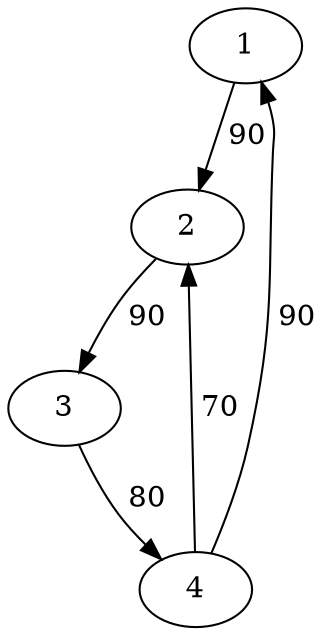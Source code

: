 strict digraph G {

    1 ->  2 [label=" 90"]
    2 ->  3 [label=" 90"]
    3 ->  4 [label=" 80"]
    4 ->  1 [label=" 90"]
    4 ->  2 [label=" 70"]

 }